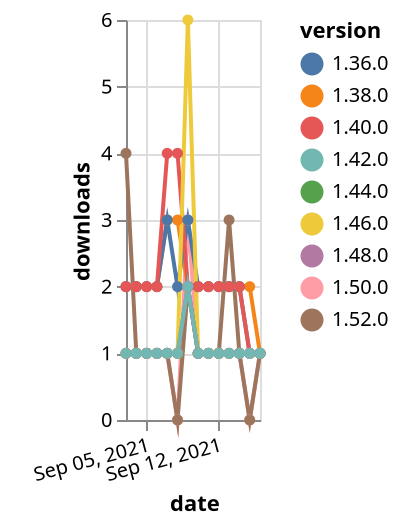 {"$schema": "https://vega.github.io/schema/vega-lite/v5.json", "description": "A simple bar chart with embedded data.", "data": {"values": [{"date": "2021-09-03", "total": 200, "delta": 1, "version": "1.50.0"}, {"date": "2021-09-04", "total": 201, "delta": 1, "version": "1.50.0"}, {"date": "2021-09-05", "total": 202, "delta": 1, "version": "1.50.0"}, {"date": "2021-09-06", "total": 203, "delta": 1, "version": "1.50.0"}, {"date": "2021-09-07", "total": 204, "delta": 1, "version": "1.50.0"}, {"date": "2021-09-08", "total": 204, "delta": 0, "version": "1.50.0"}, {"date": "2021-09-09", "total": 207, "delta": 3, "version": "1.50.0"}, {"date": "2021-09-10", "total": 208, "delta": 1, "version": "1.50.0"}, {"date": "2021-09-11", "total": 209, "delta": 1, "version": "1.50.0"}, {"date": "2021-09-12", "total": 210, "delta": 1, "version": "1.50.0"}, {"date": "2021-09-13", "total": 211, "delta": 1, "version": "1.50.0"}, {"date": "2021-09-14", "total": 212, "delta": 1, "version": "1.50.0"}, {"date": "2021-09-15", "total": 212, "delta": 0, "version": "1.50.0"}, {"date": "2021-09-16", "total": 213, "delta": 1, "version": "1.50.0"}, {"date": "2021-09-03", "total": 209, "delta": 1, "version": "1.44.0"}, {"date": "2021-09-04", "total": 210, "delta": 1, "version": "1.44.0"}, {"date": "2021-09-05", "total": 211, "delta": 1, "version": "1.44.0"}, {"date": "2021-09-06", "total": 212, "delta": 1, "version": "1.44.0"}, {"date": "2021-09-07", "total": 213, "delta": 1, "version": "1.44.0"}, {"date": "2021-09-08", "total": 214, "delta": 1, "version": "1.44.0"}, {"date": "2021-09-09", "total": 216, "delta": 2, "version": "1.44.0"}, {"date": "2021-09-10", "total": 217, "delta": 1, "version": "1.44.0"}, {"date": "2021-09-11", "total": 218, "delta": 1, "version": "1.44.0"}, {"date": "2021-09-12", "total": 219, "delta": 1, "version": "1.44.0"}, {"date": "2021-09-13", "total": 220, "delta": 1, "version": "1.44.0"}, {"date": "2021-09-14", "total": 221, "delta": 1, "version": "1.44.0"}, {"date": "2021-09-15", "total": 222, "delta": 1, "version": "1.44.0"}, {"date": "2021-09-16", "total": 223, "delta": 1, "version": "1.44.0"}, {"date": "2021-09-03", "total": 2690, "delta": 2, "version": "1.38.0"}, {"date": "2021-09-04", "total": 2692, "delta": 2, "version": "1.38.0"}, {"date": "2021-09-05", "total": 2694, "delta": 2, "version": "1.38.0"}, {"date": "2021-09-06", "total": 2696, "delta": 2, "version": "1.38.0"}, {"date": "2021-09-07", "total": 2699, "delta": 3, "version": "1.38.0"}, {"date": "2021-09-08", "total": 2702, "delta": 3, "version": "1.38.0"}, {"date": "2021-09-09", "total": 2704, "delta": 2, "version": "1.38.0"}, {"date": "2021-09-10", "total": 2706, "delta": 2, "version": "1.38.0"}, {"date": "2021-09-11", "total": 2708, "delta": 2, "version": "1.38.0"}, {"date": "2021-09-12", "total": 2710, "delta": 2, "version": "1.38.0"}, {"date": "2021-09-13", "total": 2712, "delta": 2, "version": "1.38.0"}, {"date": "2021-09-14", "total": 2714, "delta": 2, "version": "1.38.0"}, {"date": "2021-09-15", "total": 2716, "delta": 2, "version": "1.38.0"}, {"date": "2021-09-16", "total": 2717, "delta": 1, "version": "1.38.0"}, {"date": "2021-09-03", "total": 2675, "delta": 2, "version": "1.36.0"}, {"date": "2021-09-04", "total": 2677, "delta": 2, "version": "1.36.0"}, {"date": "2021-09-05", "total": 2679, "delta": 2, "version": "1.36.0"}, {"date": "2021-09-06", "total": 2681, "delta": 2, "version": "1.36.0"}, {"date": "2021-09-07", "total": 2684, "delta": 3, "version": "1.36.0"}, {"date": "2021-09-08", "total": 2686, "delta": 2, "version": "1.36.0"}, {"date": "2021-09-09", "total": 2689, "delta": 3, "version": "1.36.0"}, {"date": "2021-09-10", "total": 2691, "delta": 2, "version": "1.36.0"}, {"date": "2021-09-11", "total": 2693, "delta": 2, "version": "1.36.0"}, {"date": "2021-09-12", "total": 2695, "delta": 2, "version": "1.36.0"}, {"date": "2021-09-13", "total": 2697, "delta": 2, "version": "1.36.0"}, {"date": "2021-09-14", "total": 2699, "delta": 2, "version": "1.36.0"}, {"date": "2021-09-15", "total": 2700, "delta": 1, "version": "1.36.0"}, {"date": "2021-09-16", "total": 2701, "delta": 1, "version": "1.36.0"}, {"date": "2021-09-03", "total": 2595, "delta": 2, "version": "1.40.0"}, {"date": "2021-09-04", "total": 2597, "delta": 2, "version": "1.40.0"}, {"date": "2021-09-05", "total": 2599, "delta": 2, "version": "1.40.0"}, {"date": "2021-09-06", "total": 2601, "delta": 2, "version": "1.40.0"}, {"date": "2021-09-07", "total": 2605, "delta": 4, "version": "1.40.0"}, {"date": "2021-09-08", "total": 2609, "delta": 4, "version": "1.40.0"}, {"date": "2021-09-09", "total": 2611, "delta": 2, "version": "1.40.0"}, {"date": "2021-09-10", "total": 2613, "delta": 2, "version": "1.40.0"}, {"date": "2021-09-11", "total": 2615, "delta": 2, "version": "1.40.0"}, {"date": "2021-09-12", "total": 2617, "delta": 2, "version": "1.40.0"}, {"date": "2021-09-13", "total": 2619, "delta": 2, "version": "1.40.0"}, {"date": "2021-09-14", "total": 2621, "delta": 2, "version": "1.40.0"}, {"date": "2021-09-15", "total": 2622, "delta": 1, "version": "1.40.0"}, {"date": "2021-09-16", "total": 2623, "delta": 1, "version": "1.40.0"}, {"date": "2021-09-03", "total": 185, "delta": 1, "version": "1.46.0"}, {"date": "2021-09-04", "total": 186, "delta": 1, "version": "1.46.0"}, {"date": "2021-09-05", "total": 187, "delta": 1, "version": "1.46.0"}, {"date": "2021-09-06", "total": 188, "delta": 1, "version": "1.46.0"}, {"date": "2021-09-07", "total": 189, "delta": 1, "version": "1.46.0"}, {"date": "2021-09-08", "total": 190, "delta": 1, "version": "1.46.0"}, {"date": "2021-09-09", "total": 196, "delta": 6, "version": "1.46.0"}, {"date": "2021-09-10", "total": 197, "delta": 1, "version": "1.46.0"}, {"date": "2021-09-11", "total": 198, "delta": 1, "version": "1.46.0"}, {"date": "2021-09-12", "total": 199, "delta": 1, "version": "1.46.0"}, {"date": "2021-09-13", "total": 200, "delta": 1, "version": "1.46.0"}, {"date": "2021-09-14", "total": 201, "delta": 1, "version": "1.46.0"}, {"date": "2021-09-15", "total": 202, "delta": 1, "version": "1.46.0"}, {"date": "2021-09-16", "total": 203, "delta": 1, "version": "1.46.0"}, {"date": "2021-09-03", "total": 132, "delta": 4, "version": "1.52.0"}, {"date": "2021-09-04", "total": 133, "delta": 1, "version": "1.52.0"}, {"date": "2021-09-05", "total": 134, "delta": 1, "version": "1.52.0"}, {"date": "2021-09-06", "total": 135, "delta": 1, "version": "1.52.0"}, {"date": "2021-09-07", "total": 136, "delta": 1, "version": "1.52.0"}, {"date": "2021-09-08", "total": 136, "delta": 0, "version": "1.52.0"}, {"date": "2021-09-09", "total": 138, "delta": 2, "version": "1.52.0"}, {"date": "2021-09-10", "total": 139, "delta": 1, "version": "1.52.0"}, {"date": "2021-09-11", "total": 140, "delta": 1, "version": "1.52.0"}, {"date": "2021-09-12", "total": 141, "delta": 1, "version": "1.52.0"}, {"date": "2021-09-13", "total": 144, "delta": 3, "version": "1.52.0"}, {"date": "2021-09-14", "total": 145, "delta": 1, "version": "1.52.0"}, {"date": "2021-09-15", "total": 145, "delta": 0, "version": "1.52.0"}, {"date": "2021-09-16", "total": 146, "delta": 1, "version": "1.52.0"}, {"date": "2021-09-03", "total": 170, "delta": 1, "version": "1.48.0"}, {"date": "2021-09-04", "total": 171, "delta": 1, "version": "1.48.0"}, {"date": "2021-09-05", "total": 172, "delta": 1, "version": "1.48.0"}, {"date": "2021-09-06", "total": 173, "delta": 1, "version": "1.48.0"}, {"date": "2021-09-07", "total": 174, "delta": 1, "version": "1.48.0"}, {"date": "2021-09-08", "total": 175, "delta": 1, "version": "1.48.0"}, {"date": "2021-09-09", "total": 177, "delta": 2, "version": "1.48.0"}, {"date": "2021-09-10", "total": 178, "delta": 1, "version": "1.48.0"}, {"date": "2021-09-11", "total": 179, "delta": 1, "version": "1.48.0"}, {"date": "2021-09-12", "total": 180, "delta": 1, "version": "1.48.0"}, {"date": "2021-09-13", "total": 181, "delta": 1, "version": "1.48.0"}, {"date": "2021-09-14", "total": 182, "delta": 1, "version": "1.48.0"}, {"date": "2021-09-15", "total": 183, "delta": 1, "version": "1.48.0"}, {"date": "2021-09-16", "total": 184, "delta": 1, "version": "1.48.0"}, {"date": "2021-09-03", "total": 260, "delta": 1, "version": "1.42.0"}, {"date": "2021-09-04", "total": 261, "delta": 1, "version": "1.42.0"}, {"date": "2021-09-05", "total": 262, "delta": 1, "version": "1.42.0"}, {"date": "2021-09-06", "total": 263, "delta": 1, "version": "1.42.0"}, {"date": "2021-09-07", "total": 264, "delta": 1, "version": "1.42.0"}, {"date": "2021-09-08", "total": 265, "delta": 1, "version": "1.42.0"}, {"date": "2021-09-09", "total": 267, "delta": 2, "version": "1.42.0"}, {"date": "2021-09-10", "total": 268, "delta": 1, "version": "1.42.0"}, {"date": "2021-09-11", "total": 269, "delta": 1, "version": "1.42.0"}, {"date": "2021-09-12", "total": 270, "delta": 1, "version": "1.42.0"}, {"date": "2021-09-13", "total": 271, "delta": 1, "version": "1.42.0"}, {"date": "2021-09-14", "total": 272, "delta": 1, "version": "1.42.0"}, {"date": "2021-09-15", "total": 273, "delta": 1, "version": "1.42.0"}, {"date": "2021-09-16", "total": 274, "delta": 1, "version": "1.42.0"}]}, "width": "container", "mark": {"type": "line", "point": {"filled": true}}, "encoding": {"x": {"field": "date", "type": "temporal", "timeUnit": "yearmonthdate", "title": "date", "axis": {"labelAngle": -15}}, "y": {"field": "delta", "type": "quantitative", "title": "downloads"}, "color": {"field": "version", "type": "nominal"}, "tooltip": {"field": "delta"}}}